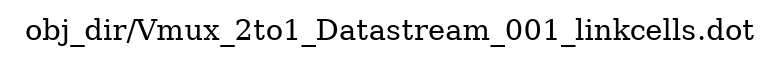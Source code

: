 digraph v3graph {
	graph	[label="obj_dir/Vmux_2to1_Datastream_001_linkcells.dot",
		 labelloc=t, labeljust=l,
		 //size="7.5,10",
		 rankdir=TB];
}
